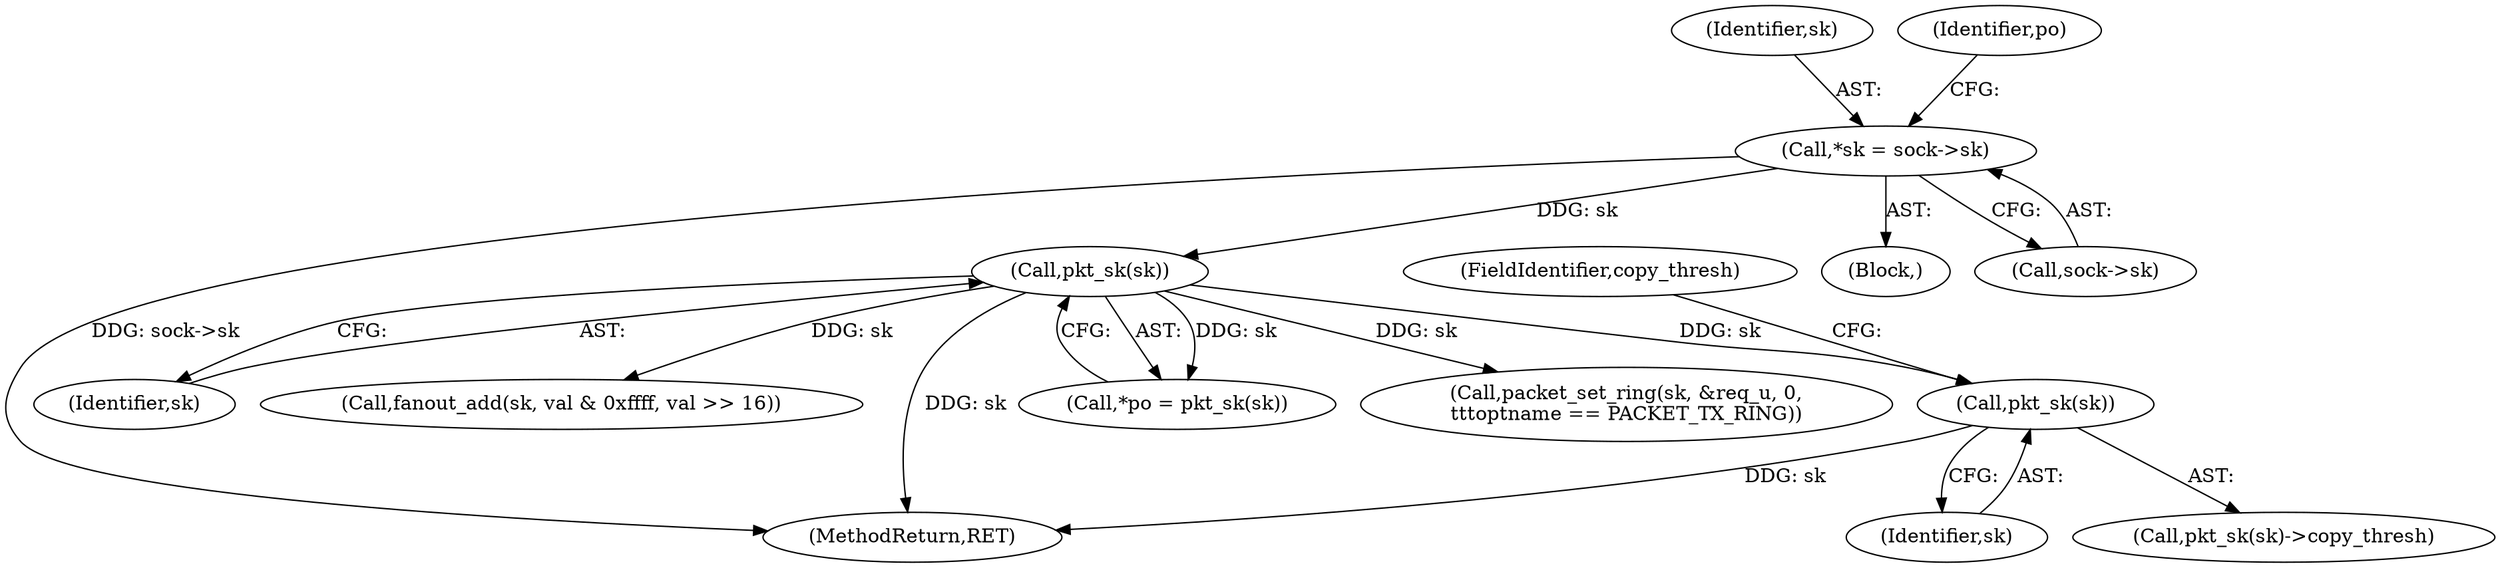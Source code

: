 digraph "0_linux_84ac7260236a49c79eede91617700174c2c19b0c_0@pointer" {
"1000269" [label="(Call,pkt_sk(sk))"];
"1000116" [label="(Call,pkt_sk(sk))"];
"1000108" [label="(Call,*sk = sock->sk)"];
"1000238" [label="(Call,packet_set_ring(sk, &req_u, 0,\n\t\t\toptname == PACKET_TX_RING))"];
"1000116" [label="(Call,pkt_sk(sk))"];
"1000109" [label="(Identifier,sk)"];
"1000268" [label="(Call,pkt_sk(sk)->copy_thresh)"];
"1000117" [label="(Identifier,sk)"];
"1000580" [label="(Call,fanout_add(sk, val & 0xffff, val >> 16))"];
"1000115" [label="(Identifier,po)"];
"1000114" [label="(Call,*po = pkt_sk(sk))"];
"1000683" [label="(MethodReturn,RET)"];
"1000106" [label="(Block,)"];
"1000110" [label="(Call,sock->sk)"];
"1000270" [label="(Identifier,sk)"];
"1000269" [label="(Call,pkt_sk(sk))"];
"1000108" [label="(Call,*sk = sock->sk)"];
"1000271" [label="(FieldIdentifier,copy_thresh)"];
"1000269" -> "1000268"  [label="AST: "];
"1000269" -> "1000270"  [label="CFG: "];
"1000270" -> "1000269"  [label="AST: "];
"1000271" -> "1000269"  [label="CFG: "];
"1000269" -> "1000683"  [label="DDG: sk"];
"1000116" -> "1000269"  [label="DDG: sk"];
"1000116" -> "1000114"  [label="AST: "];
"1000116" -> "1000117"  [label="CFG: "];
"1000117" -> "1000116"  [label="AST: "];
"1000114" -> "1000116"  [label="CFG: "];
"1000116" -> "1000683"  [label="DDG: sk"];
"1000116" -> "1000114"  [label="DDG: sk"];
"1000108" -> "1000116"  [label="DDG: sk"];
"1000116" -> "1000238"  [label="DDG: sk"];
"1000116" -> "1000580"  [label="DDG: sk"];
"1000108" -> "1000106"  [label="AST: "];
"1000108" -> "1000110"  [label="CFG: "];
"1000109" -> "1000108"  [label="AST: "];
"1000110" -> "1000108"  [label="AST: "];
"1000115" -> "1000108"  [label="CFG: "];
"1000108" -> "1000683"  [label="DDG: sock->sk"];
}
